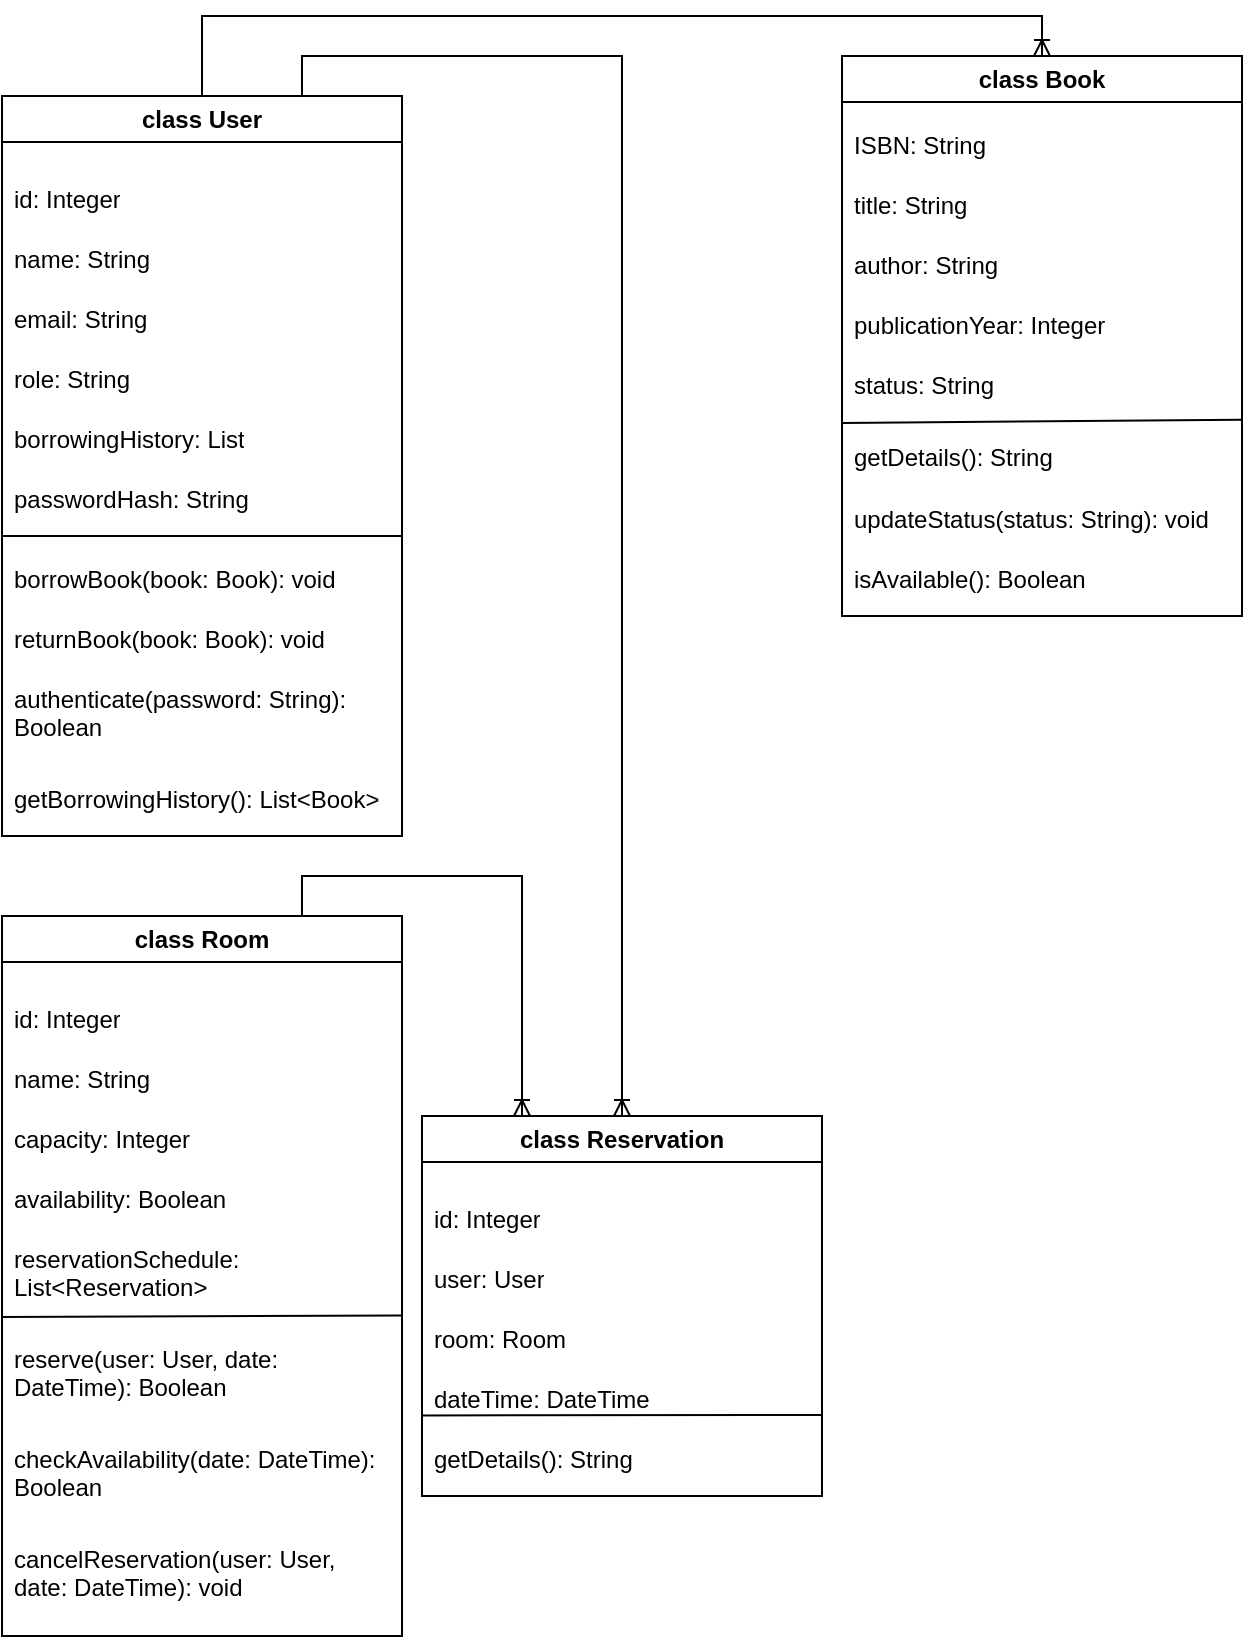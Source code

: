 <mxfile version="27.0.9">
  <diagram name="Class Diagram" id="PLx9gfqX9H52YJfp1PkC">
    <mxGraphModel dx="1426" dy="2044" grid="1" gridSize="10" guides="1" tooltips="1" connect="1" arrows="1" fold="1" page="1" pageScale="1" pageWidth="827" pageHeight="1169" math="0" shadow="0">
      <root>
        <mxCell id="0" />
        <mxCell id="1" parent="0" />
        <mxCell id="ElbaNmQMGniGqtxpY4-M-10" value="class Book" style="swimlane;whiteSpace=wrap;html=1;" parent="1" vertex="1">
          <mxGeometry x="480" y="-290" width="200" height="280" as="geometry" />
        </mxCell>
        <mxCell id="ElbaNmQMGniGqtxpY4-M-12" value="ISBN: String" style="text;strokeColor=none;fillColor=none;align=left;verticalAlign=middle;spacingLeft=4;spacingRight=4;overflow=hidden;points=[[0,0.5],[1,0.5]];portConstraint=eastwest;rotatable=0;whiteSpace=wrap;html=1;" parent="ElbaNmQMGniGqtxpY4-M-10" vertex="1">
          <mxGeometry y="30" width="200" height="30" as="geometry" />
        </mxCell>
        <mxCell id="ElbaNmQMGniGqtxpY4-M-21" value="title: String" style="text;strokeColor=none;fillColor=none;align=left;verticalAlign=middle;spacingLeft=4;spacingRight=4;overflow=hidden;points=[[0,0.5],[1,0.5]];portConstraint=eastwest;rotatable=0;whiteSpace=wrap;html=1;" parent="ElbaNmQMGniGqtxpY4-M-10" vertex="1">
          <mxGeometry y="60" width="200" height="30" as="geometry" />
        </mxCell>
        <mxCell id="ElbaNmQMGniGqtxpY4-M-25" value="author: String" style="text;strokeColor=none;fillColor=none;align=left;verticalAlign=middle;spacingLeft=4;spacingRight=4;overflow=hidden;points=[[0,0.5],[1,0.5]];portConstraint=eastwest;rotatable=0;whiteSpace=wrap;html=1;" parent="ElbaNmQMGniGqtxpY4-M-10" vertex="1">
          <mxGeometry y="90" width="200" height="30" as="geometry" />
        </mxCell>
        <mxCell id="ElbaNmQMGniGqtxpY4-M-24" value="publicationYear: Integer" style="text;strokeColor=none;fillColor=none;align=left;verticalAlign=middle;spacingLeft=4;spacingRight=4;overflow=hidden;points=[[0,0.5],[1,0.5]];portConstraint=eastwest;rotatable=0;whiteSpace=wrap;html=1;" parent="ElbaNmQMGniGqtxpY4-M-10" vertex="1">
          <mxGeometry y="120" width="200" height="30" as="geometry" />
        </mxCell>
        <mxCell id="ElbaNmQMGniGqtxpY4-M-23" value="status: String" style="text;strokeColor=none;fillColor=none;align=left;verticalAlign=middle;spacingLeft=4;spacingRight=4;overflow=hidden;points=[[0,0.5],[1,0.5]];portConstraint=eastwest;rotatable=0;whiteSpace=wrap;html=1;" parent="ElbaNmQMGniGqtxpY4-M-10" vertex="1">
          <mxGeometry y="150" width="200" height="30" as="geometry" />
        </mxCell>
        <mxCell id="ElbaNmQMGniGqtxpY4-M-22" value="&lt;p style=&quot;white-space-collapse: preserve;&quot; dir=&quot;auto&quot;&gt;getDetails(): String&lt;/p&gt;" style="text;strokeColor=none;fillColor=none;align=left;verticalAlign=bottom;spacingLeft=4;spacingRight=4;overflow=hidden;points=[[0,0.5],[1,0.5]];portConstraint=eastwest;rotatable=0;whiteSpace=wrap;html=1;" parent="ElbaNmQMGniGqtxpY4-M-10" vertex="1">
          <mxGeometry y="180" width="200" height="30" as="geometry" />
        </mxCell>
        <mxCell id="ElbaNmQMGniGqtxpY4-M-26" value="" style="endArrow=none;html=1;rounded=0;exitX=0.002;exitY=0.116;exitDx=0;exitDy=0;exitPerimeter=0;entryX=0.999;entryY=0.061;entryDx=0;entryDy=0;entryPerimeter=0;" parent="ElbaNmQMGniGqtxpY4-M-10" source="ElbaNmQMGniGqtxpY4-M-22" target="ElbaNmQMGniGqtxpY4-M-22" edge="1">
          <mxGeometry width="50" height="50" relative="1" as="geometry">
            <mxPoint x="76" y="170" as="sourcePoint" />
            <mxPoint x="196" y="182" as="targetPoint" />
          </mxGeometry>
        </mxCell>
        <mxCell id="ElbaNmQMGniGqtxpY4-M-27" value="&lt;p style=&quot;white-space-collapse: preserve;&quot; dir=&quot;auto&quot;&gt;updateStatus(status: String): void&lt;/p&gt;" style="text;strokeColor=none;fillColor=none;align=left;verticalAlign=middle;spacingLeft=4;spacingRight=4;overflow=hidden;points=[[0,0.5],[1,0.5]];portConstraint=eastwest;rotatable=0;whiteSpace=wrap;html=1;" parent="ElbaNmQMGniGqtxpY4-M-10" vertex="1">
          <mxGeometry y="210" width="200" height="30" as="geometry" />
        </mxCell>
        <mxCell id="ElbaNmQMGniGqtxpY4-M-28" value="&lt;p style=&quot;white-space-collapse: preserve;&quot; dir=&quot;auto&quot;&gt;isAvailable(): Boolean&lt;/p&gt;" style="text;strokeColor=none;fillColor=none;align=left;verticalAlign=middle;spacingLeft=4;spacingRight=4;overflow=hidden;points=[[0,0.5],[1,0.5]];portConstraint=eastwest;rotatable=0;whiteSpace=wrap;html=1;" parent="ElbaNmQMGniGqtxpY4-M-10" vertex="1">
          <mxGeometry y="240" width="200" height="30" as="geometry" />
        </mxCell>
        <mxCell id="ElbaNmQMGniGqtxpY4-M-66" style="edgeStyle=orthogonalEdgeStyle;rounded=0;orthogonalLoop=1;jettySize=auto;html=1;entryX=0.5;entryY=0;entryDx=0;entryDy=0;exitX=0.75;exitY=0;exitDx=0;exitDy=0;endArrow=ERoneToMany;endFill=0;" parent="1" source="ElbaNmQMGniGqtxpY4-M-31" target="ElbaNmQMGniGqtxpY4-M-44" edge="1">
          <mxGeometry relative="1" as="geometry" />
        </mxCell>
        <mxCell id="ElbaNmQMGniGqtxpY4-M-31" value="class User" style="swimlane;whiteSpace=wrap;html=1;" parent="1" vertex="1">
          <mxGeometry x="60" y="-270" width="200" height="370" as="geometry" />
        </mxCell>
        <mxCell id="ElbaNmQMGniGqtxpY4-M-32" value="&lt;p style=&quot;white-space-collapse: preserve;&quot; dir=&quot;auto&quot;&gt;id: Integer&lt;/p&gt;" style="text;strokeColor=none;fillColor=none;align=left;verticalAlign=middle;spacingLeft=4;spacingRight=4;overflow=hidden;points=[[0,0.5],[1,0.5]];portConstraint=eastwest;rotatable=0;whiteSpace=wrap;html=1;" parent="ElbaNmQMGniGqtxpY4-M-31" vertex="1">
          <mxGeometry y="30" width="200" height="30" as="geometry" />
        </mxCell>
        <mxCell id="ElbaNmQMGniGqtxpY4-M-33" value="&lt;p style=&quot;white-space-collapse: preserve;&quot; dir=&quot;auto&quot;&gt;name: String&lt;/p&gt;" style="text;strokeColor=none;fillColor=none;align=left;verticalAlign=middle;spacingLeft=4;spacingRight=4;overflow=hidden;points=[[0,0.5],[1,0.5]];portConstraint=eastwest;rotatable=0;whiteSpace=wrap;html=1;" parent="ElbaNmQMGniGqtxpY4-M-31" vertex="1">
          <mxGeometry y="60" width="200" height="30" as="geometry" />
        </mxCell>
        <mxCell id="ElbaNmQMGniGqtxpY4-M-34" value="&lt;p style=&quot;white-space-collapse: preserve;&quot; dir=&quot;auto&quot;&gt;email: String&lt;/p&gt;" style="text;strokeColor=none;fillColor=none;align=left;verticalAlign=middle;spacingLeft=4;spacingRight=4;overflow=hidden;points=[[0,0.5],[1,0.5]];portConstraint=eastwest;rotatable=0;whiteSpace=wrap;html=1;" parent="ElbaNmQMGniGqtxpY4-M-31" vertex="1">
          <mxGeometry y="90" width="200" height="30" as="geometry" />
        </mxCell>
        <mxCell id="ElbaNmQMGniGqtxpY4-M-35" value="&lt;p style=&quot;white-space-collapse: preserve;&quot; dir=&quot;auto&quot;&gt;role: String&lt;/p&gt;" style="text;strokeColor=none;fillColor=none;align=left;verticalAlign=middle;spacingLeft=4;spacingRight=4;overflow=hidden;points=[[0,0.5],[1,0.5]];portConstraint=eastwest;rotatable=0;whiteSpace=wrap;html=1;" parent="ElbaNmQMGniGqtxpY4-M-31" vertex="1">
          <mxGeometry y="120" width="200" height="30" as="geometry" />
        </mxCell>
        <mxCell id="ElbaNmQMGniGqtxpY4-M-36" value="&lt;p style=&quot;white-space-collapse: preserve;&quot; dir=&quot;auto&quot;&gt;borrowingHistory: List&lt;/p&gt;" style="text;strokeColor=none;fillColor=none;align=left;verticalAlign=middle;spacingLeft=4;spacingRight=4;overflow=hidden;points=[[0,0.5],[1,0.5]];portConstraint=eastwest;rotatable=0;whiteSpace=wrap;html=1;" parent="ElbaNmQMGniGqtxpY4-M-31" vertex="1">
          <mxGeometry y="150" width="200" height="30" as="geometry" />
        </mxCell>
        <mxCell id="ElbaNmQMGniGqtxpY4-M-37" value="&lt;p style=&quot;white-space-collapse: preserve;&quot; dir=&quot;auto&quot;&gt;passwordHash: String&lt;/p&gt;" style="text;strokeColor=none;fillColor=none;align=left;verticalAlign=middle;spacingLeft=4;spacingRight=4;overflow=hidden;points=[[0,0.5],[1,0.5]];portConstraint=eastwest;rotatable=0;whiteSpace=wrap;html=1;" parent="ElbaNmQMGniGqtxpY4-M-31" vertex="1">
          <mxGeometry y="180" width="200" height="30" as="geometry" />
        </mxCell>
        <mxCell id="ElbaNmQMGniGqtxpY4-M-38" value="" style="endArrow=none;html=1;rounded=0;" parent="ElbaNmQMGniGqtxpY4-M-31" edge="1">
          <mxGeometry width="50" height="50" relative="1" as="geometry">
            <mxPoint y="220" as="sourcePoint" />
            <mxPoint x="200" y="220" as="targetPoint" />
          </mxGeometry>
        </mxCell>
        <mxCell id="ElbaNmQMGniGqtxpY4-M-39" value="&lt;p style=&quot;white-space-collapse: preserve;&quot; dir=&quot;auto&quot;&gt;borrowBook(book: Book): void&lt;/p&gt;" style="text;strokeColor=none;fillColor=none;align=left;verticalAlign=middle;spacingLeft=4;spacingRight=4;overflow=hidden;points=[[0,0.5],[1,0.5]];portConstraint=eastwest;rotatable=0;whiteSpace=wrap;html=1;" parent="ElbaNmQMGniGqtxpY4-M-31" vertex="1">
          <mxGeometry y="220" width="200" height="30" as="geometry" />
        </mxCell>
        <mxCell id="ElbaNmQMGniGqtxpY4-M-40" value="&lt;p style=&quot;white-space-collapse: preserve;&quot; dir=&quot;auto&quot;&gt;returnBook(book: Book): void&lt;/p&gt;" style="text;strokeColor=none;fillColor=none;align=left;verticalAlign=middle;spacingLeft=4;spacingRight=4;overflow=hidden;points=[[0,0.5],[1,0.5]];portConstraint=eastwest;rotatable=0;whiteSpace=wrap;html=1;" parent="ElbaNmQMGniGqtxpY4-M-31" vertex="1">
          <mxGeometry y="250" width="200" height="30" as="geometry" />
        </mxCell>
        <mxCell id="ElbaNmQMGniGqtxpY4-M-42" value="&lt;p style=&quot;white-space-collapse: preserve;&quot; dir=&quot;auto&quot;&gt;getBorrowingHistory(): List&amp;lt;Book&amp;gt;&lt;/p&gt;" style="text;strokeColor=none;fillColor=none;align=left;verticalAlign=middle;spacingLeft=4;spacingRight=4;overflow=hidden;points=[[0,0.5],[1,0.5]];portConstraint=eastwest;rotatable=0;whiteSpace=wrap;html=1;" parent="ElbaNmQMGniGqtxpY4-M-31" vertex="1">
          <mxGeometry y="330" width="200" height="40" as="geometry" />
        </mxCell>
        <mxCell id="ElbaNmQMGniGqtxpY4-M-43" value="&lt;p style=&quot;white-space-collapse: preserve;&quot; dir=&quot;auto&quot;&gt;authenticate(password: String): Boolean&lt;/p&gt;" style="text;strokeColor=none;fillColor=none;align=left;verticalAlign=middle;spacingLeft=4;spacingRight=4;overflow=hidden;points=[[0,0.5],[1,0.5]];portConstraint=eastwest;rotatable=0;whiteSpace=wrap;html=1;" parent="ElbaNmQMGniGqtxpY4-M-31" vertex="1">
          <mxGeometry y="280" width="200" height="50" as="geometry" />
        </mxCell>
        <mxCell id="ElbaNmQMGniGqtxpY4-M-44" value="class Reservation" style="swimlane;whiteSpace=wrap;html=1;" parent="1" vertex="1">
          <mxGeometry x="270" y="240" width="200" height="190" as="geometry" />
        </mxCell>
        <mxCell id="ElbaNmQMGniGqtxpY4-M-45" value="&lt;p style=&quot;white-space-collapse: preserve;&quot; dir=&quot;auto&quot;&gt;id: Integer&lt;/p&gt;" style="text;strokeColor=none;fillColor=none;align=left;verticalAlign=middle;spacingLeft=4;spacingRight=4;overflow=hidden;points=[[0,0.5],[1,0.5]];portConstraint=eastwest;rotatable=0;whiteSpace=wrap;html=1;" parent="ElbaNmQMGniGqtxpY4-M-44" vertex="1">
          <mxGeometry y="30" width="200" height="30" as="geometry" />
        </mxCell>
        <mxCell id="ElbaNmQMGniGqtxpY4-M-46" value="&lt;p style=&quot;white-space-collapse: preserve;&quot; dir=&quot;auto&quot;&gt;user: User&lt;/p&gt;" style="text;strokeColor=none;fillColor=none;align=left;verticalAlign=middle;spacingLeft=4;spacingRight=4;overflow=hidden;points=[[0,0.5],[1,0.5]];portConstraint=eastwest;rotatable=0;whiteSpace=wrap;html=1;" parent="ElbaNmQMGniGqtxpY4-M-44" vertex="1">
          <mxGeometry y="60" width="200" height="30" as="geometry" />
        </mxCell>
        <mxCell id="ElbaNmQMGniGqtxpY4-M-47" value="&lt;p style=&quot;white-space-collapse: preserve;&quot; dir=&quot;auto&quot;&gt;room: Room&lt;/p&gt;" style="text;strokeColor=none;fillColor=none;align=left;verticalAlign=middle;spacingLeft=4;spacingRight=4;overflow=hidden;points=[[0,0.5],[1,0.5]];portConstraint=eastwest;rotatable=0;whiteSpace=wrap;html=1;" parent="ElbaNmQMGniGqtxpY4-M-44" vertex="1">
          <mxGeometry y="90" width="200" height="30" as="geometry" />
        </mxCell>
        <mxCell id="ElbaNmQMGniGqtxpY4-M-48" value="&lt;p style=&quot;white-space-collapse: preserve;&quot; dir=&quot;auto&quot;&gt;dateTime: DateTime&lt;/p&gt;" style="text;strokeColor=none;fillColor=none;align=left;verticalAlign=middle;spacingLeft=4;spacingRight=4;overflow=hidden;points=[[0,0.5],[1,0.5]];portConstraint=eastwest;rotatable=0;whiteSpace=wrap;html=1;" parent="ElbaNmQMGniGqtxpY4-M-44" vertex="1">
          <mxGeometry y="120" width="200" height="30" as="geometry" />
        </mxCell>
        <mxCell id="ElbaNmQMGniGqtxpY4-M-49" value="" style="endArrow=none;html=1;rounded=0;exitX=0.002;exitY=0.991;exitDx=0;exitDy=0;exitPerimeter=0;entryX=0.999;entryY=0.982;entryDx=0;entryDy=0;entryPerimeter=0;" parent="ElbaNmQMGniGqtxpY4-M-44" source="ElbaNmQMGniGqtxpY4-M-48" target="ElbaNmQMGniGqtxpY4-M-48" edge="1">
          <mxGeometry width="50" height="50" relative="1" as="geometry">
            <mxPoint x="120" y="100" as="sourcePoint" />
            <mxPoint x="170" y="50" as="targetPoint" />
          </mxGeometry>
        </mxCell>
        <mxCell id="ElbaNmQMGniGqtxpY4-M-50" value="&lt;p style=&quot;white-space-collapse: preserve;&quot; dir=&quot;auto&quot;&gt;getDetails(): String&lt;/p&gt;" style="text;strokeColor=none;fillColor=none;align=left;verticalAlign=middle;spacingLeft=4;spacingRight=4;overflow=hidden;points=[[0,0.5],[1,0.5]];portConstraint=eastwest;rotatable=0;whiteSpace=wrap;html=1;" parent="ElbaNmQMGniGqtxpY4-M-44" vertex="1">
          <mxGeometry y="150" width="200" height="30" as="geometry" />
        </mxCell>
        <mxCell id="ElbaNmQMGniGqtxpY4-M-51" value="class Room" style="swimlane;whiteSpace=wrap;html=1;" parent="1" vertex="1">
          <mxGeometry x="60" y="140" width="200" height="360" as="geometry" />
        </mxCell>
        <mxCell id="ElbaNmQMGniGqtxpY4-M-52" value="&lt;p style=&quot;white-space-collapse: preserve;&quot; dir=&quot;auto&quot;&gt;id: Integer&lt;/p&gt;" style="text;strokeColor=none;fillColor=none;align=left;verticalAlign=middle;spacingLeft=4;spacingRight=4;overflow=hidden;points=[[0,0.5],[1,0.5]];portConstraint=eastwest;rotatable=0;whiteSpace=wrap;html=1;" parent="ElbaNmQMGniGqtxpY4-M-51" vertex="1">
          <mxGeometry y="30" width="200" height="30" as="geometry" />
        </mxCell>
        <mxCell id="ElbaNmQMGniGqtxpY4-M-53" value="&lt;p style=&quot;white-space-collapse: preserve;&quot; dir=&quot;auto&quot;&gt;name: String&lt;/p&gt;" style="text;strokeColor=none;fillColor=none;align=left;verticalAlign=middle;spacingLeft=4;spacingRight=4;overflow=hidden;points=[[0,0.5],[1,0.5]];portConstraint=eastwest;rotatable=0;whiteSpace=wrap;html=1;" parent="ElbaNmQMGniGqtxpY4-M-51" vertex="1">
          <mxGeometry y="60" width="200" height="30" as="geometry" />
        </mxCell>
        <mxCell id="ElbaNmQMGniGqtxpY4-M-54" value="&lt;p style=&quot;white-space-collapse: preserve;&quot; dir=&quot;auto&quot;&gt;capacity: Integer&lt;/p&gt;" style="text;strokeColor=none;fillColor=none;align=left;verticalAlign=middle;spacingLeft=4;spacingRight=4;overflow=hidden;points=[[0,0.5],[1,0.5]];portConstraint=eastwest;rotatable=0;whiteSpace=wrap;html=1;" parent="ElbaNmQMGniGqtxpY4-M-51" vertex="1">
          <mxGeometry y="90" width="200" height="30" as="geometry" />
        </mxCell>
        <mxCell id="ElbaNmQMGniGqtxpY4-M-55" value="&lt;p style=&quot;white-space-collapse: preserve;&quot; dir=&quot;auto&quot;&gt;availability: Boolean&lt;/p&gt;" style="text;strokeColor=none;fillColor=none;align=left;verticalAlign=middle;spacingLeft=4;spacingRight=4;overflow=hidden;points=[[0,0.5],[1,0.5]];portConstraint=eastwest;rotatable=0;whiteSpace=wrap;html=1;" parent="ElbaNmQMGniGqtxpY4-M-51" vertex="1">
          <mxGeometry y="120" width="200" height="30" as="geometry" />
        </mxCell>
        <mxCell id="ElbaNmQMGniGqtxpY4-M-56" value="&lt;p style=&quot;white-space-collapse: preserve;&quot; dir=&quot;auto&quot;&gt;reservationSchedule: List&amp;lt;Reservation&amp;gt;&lt;/p&gt;" style="text;strokeColor=none;fillColor=none;align=left;verticalAlign=middle;spacingLeft=4;spacingRight=4;overflow=hidden;points=[[0,0.5],[1,0.5]];portConstraint=eastwest;rotatable=0;whiteSpace=wrap;html=1;" parent="ElbaNmQMGniGqtxpY4-M-51" vertex="1">
          <mxGeometry y="150" width="200" height="50" as="geometry" />
        </mxCell>
        <mxCell id="ElbaNmQMGniGqtxpY4-M-57" value="&lt;p style=&quot;white-space-collapse: preserve;&quot; dir=&quot;auto&quot;&gt;reserve(user: User, date: DateTime): Boolean&lt;/p&gt;" style="text;strokeColor=none;fillColor=none;align=left;verticalAlign=middle;spacingLeft=4;spacingRight=4;overflow=hidden;points=[[0,0.5],[1,0.5]];portConstraint=eastwest;rotatable=0;whiteSpace=wrap;html=1;" parent="ElbaNmQMGniGqtxpY4-M-51" vertex="1">
          <mxGeometry y="200.36" width="200" height="49.64" as="geometry" />
        </mxCell>
        <mxCell id="ElbaNmQMGniGqtxpY4-M-58" value="&lt;p style=&quot;white-space-collapse: preserve;&quot; dir=&quot;auto&quot;&gt;checkAvailability(date: DateTime): Boolean&lt;/p&gt;" style="text;strokeColor=none;fillColor=none;align=left;verticalAlign=middle;spacingLeft=4;spacingRight=4;overflow=hidden;points=[[0,0.5],[1,0.5]];portConstraint=eastwest;rotatable=0;whiteSpace=wrap;html=1;" parent="ElbaNmQMGniGqtxpY4-M-51" vertex="1">
          <mxGeometry y="250" width="200" height="50" as="geometry" />
        </mxCell>
        <mxCell id="ElbaNmQMGniGqtxpY4-M-59" value="&lt;p style=&quot;white-space-collapse: preserve;&quot; dir=&quot;auto&quot;&gt;cancelReservation(user: User, date: DateTime): void&lt;/p&gt;" style="text;strokeColor=none;fillColor=none;align=left;verticalAlign=middle;spacingLeft=4;spacingRight=4;overflow=hidden;points=[[0,0.5],[1,0.5]];portConstraint=eastwest;rotatable=0;whiteSpace=wrap;html=1;" parent="ElbaNmQMGniGqtxpY4-M-51" vertex="1">
          <mxGeometry y="300" width="200" height="50" as="geometry" />
        </mxCell>
        <mxCell id="ElbaNmQMGniGqtxpY4-M-60" value="" style="endArrow=none;html=1;rounded=0;exitX=0;exitY=0.002;exitDx=0;exitDy=0;exitPerimeter=0;entryX=1;entryY=-0.012;entryDx=0;entryDy=0;entryPerimeter=0;" parent="ElbaNmQMGniGqtxpY4-M-51" source="ElbaNmQMGniGqtxpY4-M-57" target="ElbaNmQMGniGqtxpY4-M-57" edge="1">
          <mxGeometry width="50" height="50" relative="1" as="geometry">
            <mxPoint x="-10" y="220.36" as="sourcePoint" />
            <mxPoint x="200" y="201.36" as="targetPoint" />
          </mxGeometry>
        </mxCell>
        <mxCell id="ElbaNmQMGniGqtxpY4-M-64" style="edgeStyle=orthogonalEdgeStyle;rounded=0;orthogonalLoop=1;jettySize=auto;html=1;entryX=0.5;entryY=0;entryDx=0;entryDy=0;endArrow=ERoneToMany;endFill=0;exitX=0.5;exitY=0;exitDx=0;exitDy=0;" parent="1" source="ElbaNmQMGniGqtxpY4-M-31" target="ElbaNmQMGniGqtxpY4-M-10" edge="1">
          <mxGeometry relative="1" as="geometry" />
        </mxCell>
        <mxCell id="ElbaNmQMGniGqtxpY4-M-67" style="edgeStyle=orthogonalEdgeStyle;rounded=0;orthogonalLoop=1;jettySize=auto;html=1;entryX=0.25;entryY=0;entryDx=0;entryDy=0;endArrow=ERoneToMany;endFill=0;exitX=0.75;exitY=0;exitDx=0;exitDy=0;" parent="1" source="ElbaNmQMGniGqtxpY4-M-51" target="ElbaNmQMGniGqtxpY4-M-44" edge="1">
          <mxGeometry relative="1" as="geometry" />
        </mxCell>
      </root>
    </mxGraphModel>
  </diagram>
</mxfile>
